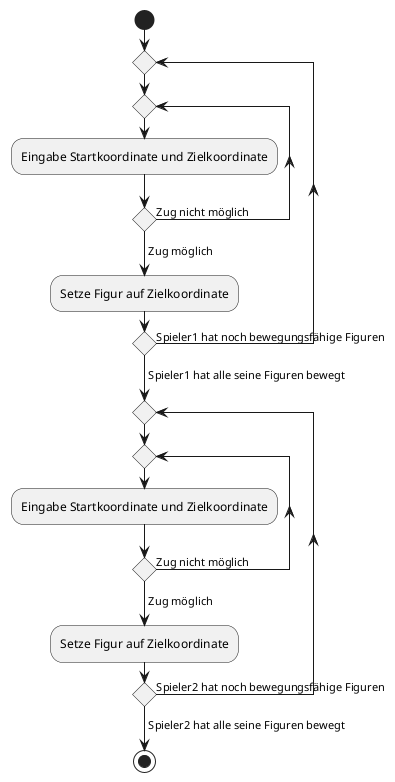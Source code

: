 @startuml

start

repeat
	repeat
	:Eingabe Startkoordinate und Zielkoordinate;
	repeat while() is (Zug nicht möglich)
	-> Zug möglich;
	:Setze Figur auf Zielkoordinate;
repeat while() is (Spieler1 hat noch bewegungsfähige Figuren)
-> Spieler1 hat alle seine Figuren bewegt;

repeat
	repeat
	:Eingabe Startkoordinate und Zielkoordinate;
	repeat while() is (Zug nicht möglich)
	-> Zug möglich;
	:Setze Figur auf Zielkoordinate;
repeat while() is (Spieler2 hat noch bewegungsfähige Figuren)
-> Spieler2 hat alle seine Figuren bewegt;

stop
@enduml